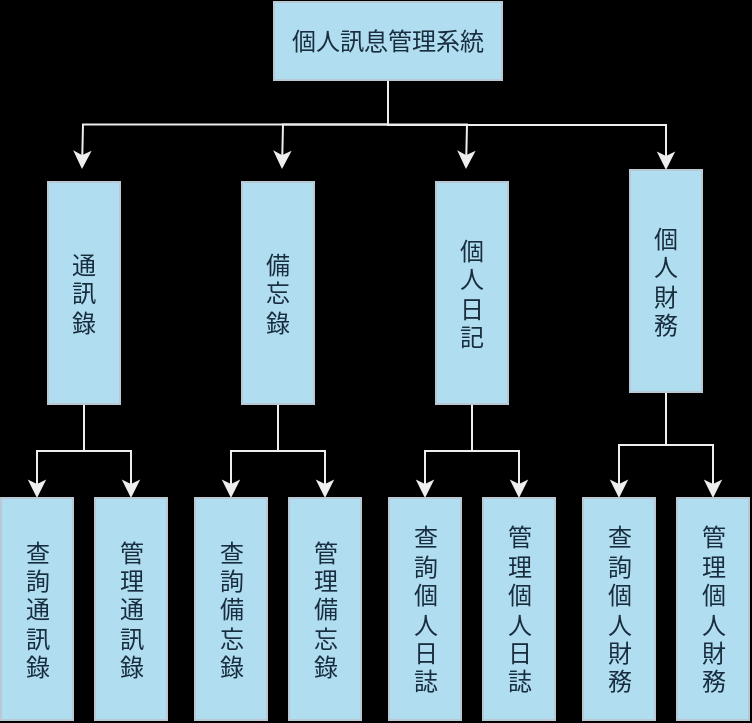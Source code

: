 <mxfile version="22.1.16" type="device">
  <diagram id="C5RBs43oDa-KdzZeNtuy" name="Page-1">
    <mxGraphModel dx="894" dy="566" grid="0" gridSize="10" guides="1" tooltips="1" connect="1" arrows="1" fold="1" page="1" pageScale="1" pageWidth="827" pageHeight="1169" background="#000000" math="0" shadow="0">
      <root>
        <mxCell id="WIyWlLk6GJQsqaUBKTNV-0" />
        <mxCell id="WIyWlLk6GJQsqaUBKTNV-1" parent="WIyWlLk6GJQsqaUBKTNV-0" />
        <mxCell id="D5gKpd0NbdGPcXG_Tsfn-24" style="edgeStyle=orthogonalEdgeStyle;rounded=0;orthogonalLoop=1;jettySize=auto;html=1;exitX=0.5;exitY=1;exitDx=0;exitDy=0;entryX=0;entryY=0.5;entryDx=0;entryDy=0;strokeColor=#EEEEEE;fontColor=#FFFFFF;" edge="1" parent="WIyWlLk6GJQsqaUBKTNV-1" source="D5gKpd0NbdGPcXG_Tsfn-1">
          <mxGeometry relative="1" as="geometry">
            <mxPoint x="249" y="234.5" as="targetPoint" />
          </mxGeometry>
        </mxCell>
        <mxCell id="D5gKpd0NbdGPcXG_Tsfn-25" style="edgeStyle=orthogonalEdgeStyle;rounded=0;orthogonalLoop=1;jettySize=auto;html=1;exitX=0.5;exitY=1;exitDx=0;exitDy=0;entryX=0;entryY=0.5;entryDx=0;entryDy=0;strokeColor=#EEEEEE;fontColor=#FFFFFF;" edge="1" parent="WIyWlLk6GJQsqaUBKTNV-1" source="D5gKpd0NbdGPcXG_Tsfn-1">
          <mxGeometry relative="1" as="geometry">
            <mxPoint x="349" y="234.5" as="targetPoint" />
          </mxGeometry>
        </mxCell>
        <mxCell id="D5gKpd0NbdGPcXG_Tsfn-26" style="edgeStyle=orthogonalEdgeStyle;rounded=0;orthogonalLoop=1;jettySize=auto;html=1;exitX=0.5;exitY=1;exitDx=0;exitDy=0;entryX=0;entryY=0.5;entryDx=0;entryDy=0;strokeColor=#EEEEEE;fontColor=#FFFFFF;" edge="1" parent="WIyWlLk6GJQsqaUBKTNV-1" source="D5gKpd0NbdGPcXG_Tsfn-1">
          <mxGeometry relative="1" as="geometry">
            <mxPoint x="441" y="234.5" as="targetPoint" />
          </mxGeometry>
        </mxCell>
        <mxCell id="D5gKpd0NbdGPcXG_Tsfn-69" style="edgeStyle=orthogonalEdgeStyle;rounded=0;orthogonalLoop=1;jettySize=auto;html=1;exitX=0.5;exitY=1;exitDx=0;exitDy=0;entryX=0.5;entryY=0;entryDx=0;entryDy=0;strokeColor=#EEEEEE;fontColor=#FFFFFF;" edge="1" parent="WIyWlLk6GJQsqaUBKTNV-1" source="D5gKpd0NbdGPcXG_Tsfn-1" target="D5gKpd0NbdGPcXG_Tsfn-31">
          <mxGeometry relative="1" as="geometry" />
        </mxCell>
        <mxCell id="D5gKpd0NbdGPcXG_Tsfn-1" value="個人訊息管理系統" style="rounded=0;whiteSpace=wrap;html=1;strokeColor=#BAC8D3;fontColor=#182E3E;fillColor=#B1DDF0;" vertex="1" parent="WIyWlLk6GJQsqaUBKTNV-1">
          <mxGeometry x="345" y="151" width="114" height="39" as="geometry" />
        </mxCell>
        <mxCell id="D5gKpd0NbdGPcXG_Tsfn-34" style="edgeStyle=orthogonalEdgeStyle;rounded=0;orthogonalLoop=1;jettySize=auto;html=1;exitX=0.5;exitY=1;exitDx=0;exitDy=0;entryX=0.5;entryY=0;entryDx=0;entryDy=0;strokeColor=#EEEEEE;fontColor=#FFFFFF;" edge="1" parent="WIyWlLk6GJQsqaUBKTNV-1" source="D5gKpd0NbdGPcXG_Tsfn-28" target="D5gKpd0NbdGPcXG_Tsfn-32">
          <mxGeometry relative="1" as="geometry" />
        </mxCell>
        <mxCell id="D5gKpd0NbdGPcXG_Tsfn-35" style="edgeStyle=orthogonalEdgeStyle;rounded=0;orthogonalLoop=1;jettySize=auto;html=1;exitX=0.5;exitY=1;exitDx=0;exitDy=0;entryX=0.5;entryY=0;entryDx=0;entryDy=0;strokeColor=#EEEEEE;fontColor=#FFFFFF;" edge="1" parent="WIyWlLk6GJQsqaUBKTNV-1" source="D5gKpd0NbdGPcXG_Tsfn-28" target="D5gKpd0NbdGPcXG_Tsfn-33">
          <mxGeometry relative="1" as="geometry" />
        </mxCell>
        <mxCell id="D5gKpd0NbdGPcXG_Tsfn-28" value="通&lt;br&gt;訊&lt;br&gt;錄" style="rounded=0;whiteSpace=wrap;html=1;strokeColor=#BAC8D3;fontColor=#182E3E;fillColor=#B1DDF0;" vertex="1" parent="WIyWlLk6GJQsqaUBKTNV-1">
          <mxGeometry x="232" y="241" width="36" height="111" as="geometry" />
        </mxCell>
        <mxCell id="D5gKpd0NbdGPcXG_Tsfn-59" style="edgeStyle=orthogonalEdgeStyle;rounded=0;orthogonalLoop=1;jettySize=auto;html=1;exitX=0.5;exitY=1;exitDx=0;exitDy=0;entryX=0.5;entryY=0;entryDx=0;entryDy=0;strokeColor=#EEEEEE;fontColor=#FFFFFF;" edge="1" parent="WIyWlLk6GJQsqaUBKTNV-1" source="D5gKpd0NbdGPcXG_Tsfn-29" target="D5gKpd0NbdGPcXG_Tsfn-58">
          <mxGeometry relative="1" as="geometry" />
        </mxCell>
        <mxCell id="D5gKpd0NbdGPcXG_Tsfn-60" style="edgeStyle=orthogonalEdgeStyle;rounded=0;orthogonalLoop=1;jettySize=auto;html=1;exitX=0.5;exitY=1;exitDx=0;exitDy=0;entryX=0.5;entryY=0;entryDx=0;entryDy=0;strokeColor=#EEEEEE;fontColor=#FFFFFF;" edge="1" parent="WIyWlLk6GJQsqaUBKTNV-1" source="D5gKpd0NbdGPcXG_Tsfn-29" target="D5gKpd0NbdGPcXG_Tsfn-57">
          <mxGeometry relative="1" as="geometry" />
        </mxCell>
        <mxCell id="D5gKpd0NbdGPcXG_Tsfn-29" value="備&lt;br&gt;忘&lt;br&gt;錄" style="rounded=0;whiteSpace=wrap;html=1;strokeColor=#BAC8D3;fontColor=#182E3E;fillColor=#B1DDF0;" vertex="1" parent="WIyWlLk6GJQsqaUBKTNV-1">
          <mxGeometry x="329" y="241" width="36" height="111" as="geometry" />
        </mxCell>
        <mxCell id="D5gKpd0NbdGPcXG_Tsfn-63" style="edgeStyle=orthogonalEdgeStyle;rounded=0;orthogonalLoop=1;jettySize=auto;html=1;exitX=0.5;exitY=1;exitDx=0;exitDy=0;entryX=0.5;entryY=0;entryDx=0;entryDy=0;strokeColor=#EEEEEE;fontColor=#FFFFFF;" edge="1" parent="WIyWlLk6GJQsqaUBKTNV-1" source="D5gKpd0NbdGPcXG_Tsfn-30" target="D5gKpd0NbdGPcXG_Tsfn-62">
          <mxGeometry relative="1" as="geometry" />
        </mxCell>
        <mxCell id="D5gKpd0NbdGPcXG_Tsfn-64" style="edgeStyle=orthogonalEdgeStyle;rounded=0;orthogonalLoop=1;jettySize=auto;html=1;exitX=0.5;exitY=1;exitDx=0;exitDy=0;entryX=0.5;entryY=0;entryDx=0;entryDy=0;strokeColor=#EEEEEE;fontColor=#FFFFFF;" edge="1" parent="WIyWlLk6GJQsqaUBKTNV-1" source="D5gKpd0NbdGPcXG_Tsfn-30" target="D5gKpd0NbdGPcXG_Tsfn-61">
          <mxGeometry relative="1" as="geometry" />
        </mxCell>
        <mxCell id="D5gKpd0NbdGPcXG_Tsfn-30" value="個&lt;br&gt;人&lt;br&gt;日&lt;br&gt;記" style="rounded=0;whiteSpace=wrap;html=1;strokeColor=#BAC8D3;fontColor=#182E3E;fillColor=#B1DDF0;" vertex="1" parent="WIyWlLk6GJQsqaUBKTNV-1">
          <mxGeometry x="426" y="241" width="36" height="111" as="geometry" />
        </mxCell>
        <mxCell id="D5gKpd0NbdGPcXG_Tsfn-67" style="edgeStyle=orthogonalEdgeStyle;rounded=0;orthogonalLoop=1;jettySize=auto;html=1;exitX=0.5;exitY=1;exitDx=0;exitDy=0;entryX=0.5;entryY=0;entryDx=0;entryDy=0;strokeColor=#EEEEEE;fontColor=#FFFFFF;" edge="1" parent="WIyWlLk6GJQsqaUBKTNV-1" source="D5gKpd0NbdGPcXG_Tsfn-31" target="D5gKpd0NbdGPcXG_Tsfn-65">
          <mxGeometry relative="1" as="geometry" />
        </mxCell>
        <mxCell id="D5gKpd0NbdGPcXG_Tsfn-68" style="edgeStyle=orthogonalEdgeStyle;rounded=0;orthogonalLoop=1;jettySize=auto;html=1;exitX=0.5;exitY=1;exitDx=0;exitDy=0;entryX=0.5;entryY=0;entryDx=0;entryDy=0;strokeColor=#EEEEEE;fontColor=#FFFFFF;" edge="1" parent="WIyWlLk6GJQsqaUBKTNV-1" source="D5gKpd0NbdGPcXG_Tsfn-31" target="D5gKpd0NbdGPcXG_Tsfn-66">
          <mxGeometry relative="1" as="geometry" />
        </mxCell>
        <mxCell id="D5gKpd0NbdGPcXG_Tsfn-31" value="個&lt;br&gt;人&lt;br&gt;財&lt;br&gt;務" style="rounded=0;whiteSpace=wrap;html=1;strokeColor=#BAC8D3;fontColor=#182E3E;fillColor=#B1DDF0;" vertex="1" parent="WIyWlLk6GJQsqaUBKTNV-1">
          <mxGeometry x="523" y="235" width="36" height="111" as="geometry" />
        </mxCell>
        <mxCell id="D5gKpd0NbdGPcXG_Tsfn-32" value="查&lt;br&gt;詢&lt;br&gt;通&lt;br&gt;訊&lt;br&gt;錄" style="rounded=0;whiteSpace=wrap;html=1;strokeColor=#BAC8D3;fontColor=#182E3E;fillColor=#B1DDF0;" vertex="1" parent="WIyWlLk6GJQsqaUBKTNV-1">
          <mxGeometry x="208.5" y="399" width="36" height="111" as="geometry" />
        </mxCell>
        <mxCell id="D5gKpd0NbdGPcXG_Tsfn-33" value="管&lt;br&gt;理&lt;br&gt;通&lt;br&gt;訊&lt;br&gt;錄" style="rounded=0;whiteSpace=wrap;html=1;strokeColor=#BAC8D3;fontColor=#182E3E;fillColor=#B1DDF0;" vertex="1" parent="WIyWlLk6GJQsqaUBKTNV-1">
          <mxGeometry x="255.5" y="399" width="36" height="111" as="geometry" />
        </mxCell>
        <mxCell id="D5gKpd0NbdGPcXG_Tsfn-57" value="查&lt;br&gt;詢&lt;br&gt;備&lt;br&gt;忘&lt;br&gt;錄" style="rounded=0;whiteSpace=wrap;html=1;strokeColor=#BAC8D3;fontColor=#182E3E;fillColor=#B1DDF0;" vertex="1" parent="WIyWlLk6GJQsqaUBKTNV-1">
          <mxGeometry x="305.5" y="399" width="36" height="111" as="geometry" />
        </mxCell>
        <mxCell id="D5gKpd0NbdGPcXG_Tsfn-58" value="管&lt;br&gt;理&lt;br&gt;備&lt;br&gt;忘&lt;br&gt;錄" style="rounded=0;whiteSpace=wrap;html=1;strokeColor=#BAC8D3;fontColor=#182E3E;fillColor=#B1DDF0;" vertex="1" parent="WIyWlLk6GJQsqaUBKTNV-1">
          <mxGeometry x="352.5" y="399" width="36" height="111" as="geometry" />
        </mxCell>
        <mxCell id="D5gKpd0NbdGPcXG_Tsfn-61" value="查&lt;br&gt;詢&lt;br&gt;個&lt;br&gt;人&lt;br&gt;日&lt;br&gt;誌" style="rounded=0;whiteSpace=wrap;html=1;strokeColor=#BAC8D3;fontColor=#182E3E;fillColor=#B1DDF0;" vertex="1" parent="WIyWlLk6GJQsqaUBKTNV-1">
          <mxGeometry x="402.5" y="399" width="36" height="111" as="geometry" />
        </mxCell>
        <mxCell id="D5gKpd0NbdGPcXG_Tsfn-62" value="管&lt;br&gt;理&lt;br&gt;個&lt;br&gt;人&lt;br&gt;日&lt;br&gt;誌" style="rounded=0;whiteSpace=wrap;html=1;strokeColor=#BAC8D3;fontColor=#182E3E;fillColor=#B1DDF0;" vertex="1" parent="WIyWlLk6GJQsqaUBKTNV-1">
          <mxGeometry x="449.5" y="399" width="36" height="111" as="geometry" />
        </mxCell>
        <mxCell id="D5gKpd0NbdGPcXG_Tsfn-65" value="查&lt;br&gt;詢&lt;br&gt;個&lt;br&gt;人&lt;br&gt;財&lt;br&gt;務" style="rounded=0;whiteSpace=wrap;html=1;strokeColor=#BAC8D3;fontColor=#182E3E;fillColor=#B1DDF0;" vertex="1" parent="WIyWlLk6GJQsqaUBKTNV-1">
          <mxGeometry x="499.5" y="399" width="36" height="111" as="geometry" />
        </mxCell>
        <mxCell id="D5gKpd0NbdGPcXG_Tsfn-66" value="管&lt;br&gt;理&lt;br&gt;個&lt;br&gt;人&lt;br&gt;財&lt;br&gt;務" style="rounded=0;whiteSpace=wrap;html=1;strokeColor=#BAC8D3;fontColor=#182E3E;fillColor=#B1DDF0;" vertex="1" parent="WIyWlLk6GJQsqaUBKTNV-1">
          <mxGeometry x="546.5" y="399" width="36" height="111" as="geometry" />
        </mxCell>
      </root>
    </mxGraphModel>
  </diagram>
</mxfile>
